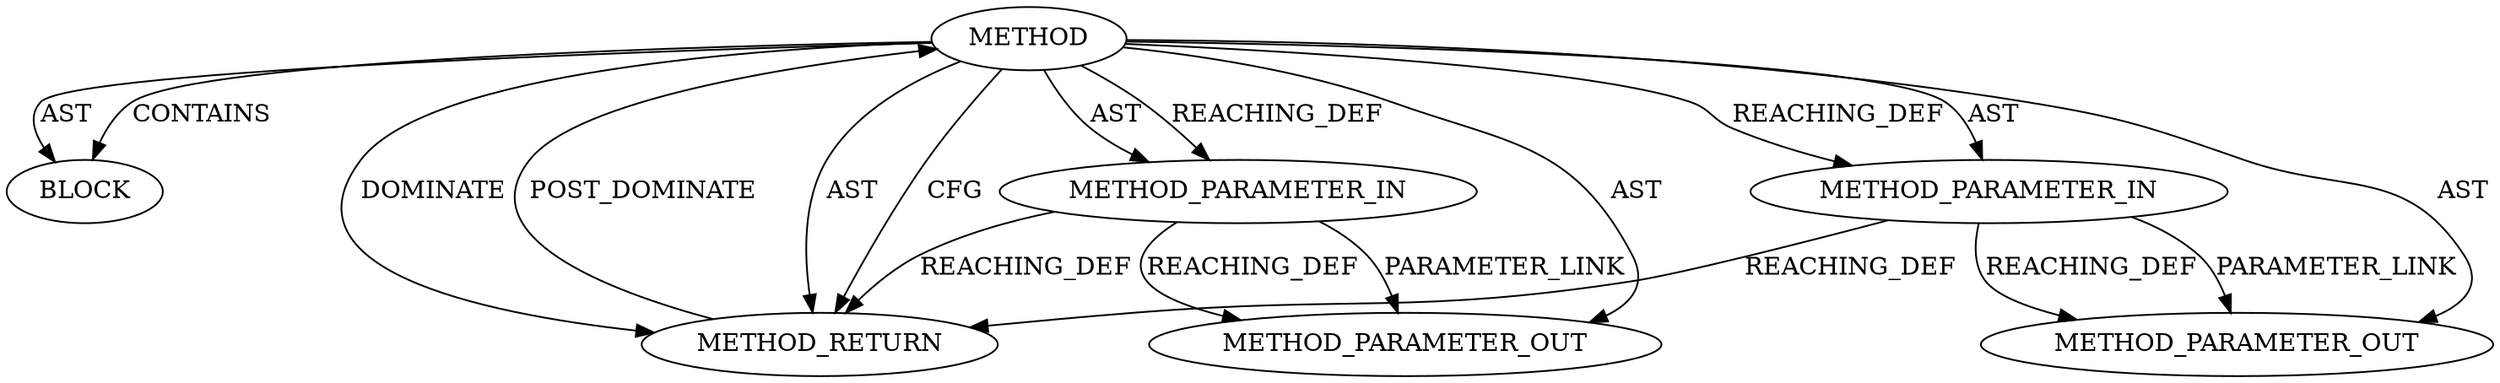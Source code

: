 digraph {
  19936 [label=BLOCK ORDER=1 ARGUMENT_INDEX=1 CODE="<empty>" TYPE_FULL_NAME="ANY"]
  19937 [label=METHOD_RETURN ORDER=2 CODE="RET" TYPE_FULL_NAME="ANY" EVALUATION_STRATEGY="BY_VALUE"]
  21983 [label=METHOD_PARAMETER_OUT ORDER=2 CODE="p2" IS_VARIADIC=false TYPE_FULL_NAME="ANY" EVALUATION_STRATEGY="BY_VALUE" INDEX=2 NAME="p2"]
  21982 [label=METHOD_PARAMETER_OUT ORDER=1 CODE="p1" IS_VARIADIC=false TYPE_FULL_NAME="ANY" EVALUATION_STRATEGY="BY_VALUE" INDEX=1 NAME="p1"]
  19935 [label=METHOD_PARAMETER_IN ORDER=2 CODE="p2" IS_VARIADIC=false TYPE_FULL_NAME="ANY" EVALUATION_STRATEGY="BY_VALUE" INDEX=2 NAME="p2"]
  19934 [label=METHOD_PARAMETER_IN ORDER=1 CODE="p1" IS_VARIADIC=false TYPE_FULL_NAME="ANY" EVALUATION_STRATEGY="BY_VALUE" INDEX=1 NAME="p1"]
  19933 [label=METHOD AST_PARENT_TYPE="NAMESPACE_BLOCK" AST_PARENT_FULL_NAME="<global>" ORDER=0 CODE="<empty>" FULL_NAME="skb_walk_frags" IS_EXTERNAL=true FILENAME="<empty>" SIGNATURE="" NAME="skb_walk_frags"]
  19933 -> 19935 [label=AST ]
  19933 -> 19936 [label=AST ]
  19935 -> 19937 [label=REACHING_DEF VARIABLE="p2"]
  19937 -> 19933 [label=POST_DOMINATE ]
  19935 -> 21983 [label=PARAMETER_LINK ]
  19933 -> 19937 [label=CFG ]
  19933 -> 19937 [label=DOMINATE ]
  19934 -> 19937 [label=REACHING_DEF VARIABLE="p1"]
  19935 -> 21983 [label=REACHING_DEF VARIABLE="p2"]
  19933 -> 21982 [label=AST ]
  19933 -> 19934 [label=REACHING_DEF VARIABLE=""]
  19934 -> 21982 [label=REACHING_DEF VARIABLE="p1"]
  19933 -> 21983 [label=AST ]
  19933 -> 19937 [label=AST ]
  19933 -> 19934 [label=AST ]
  19933 -> 19935 [label=REACHING_DEF VARIABLE=""]
  19934 -> 21982 [label=PARAMETER_LINK ]
  19933 -> 19936 [label=CONTAINS ]
}
